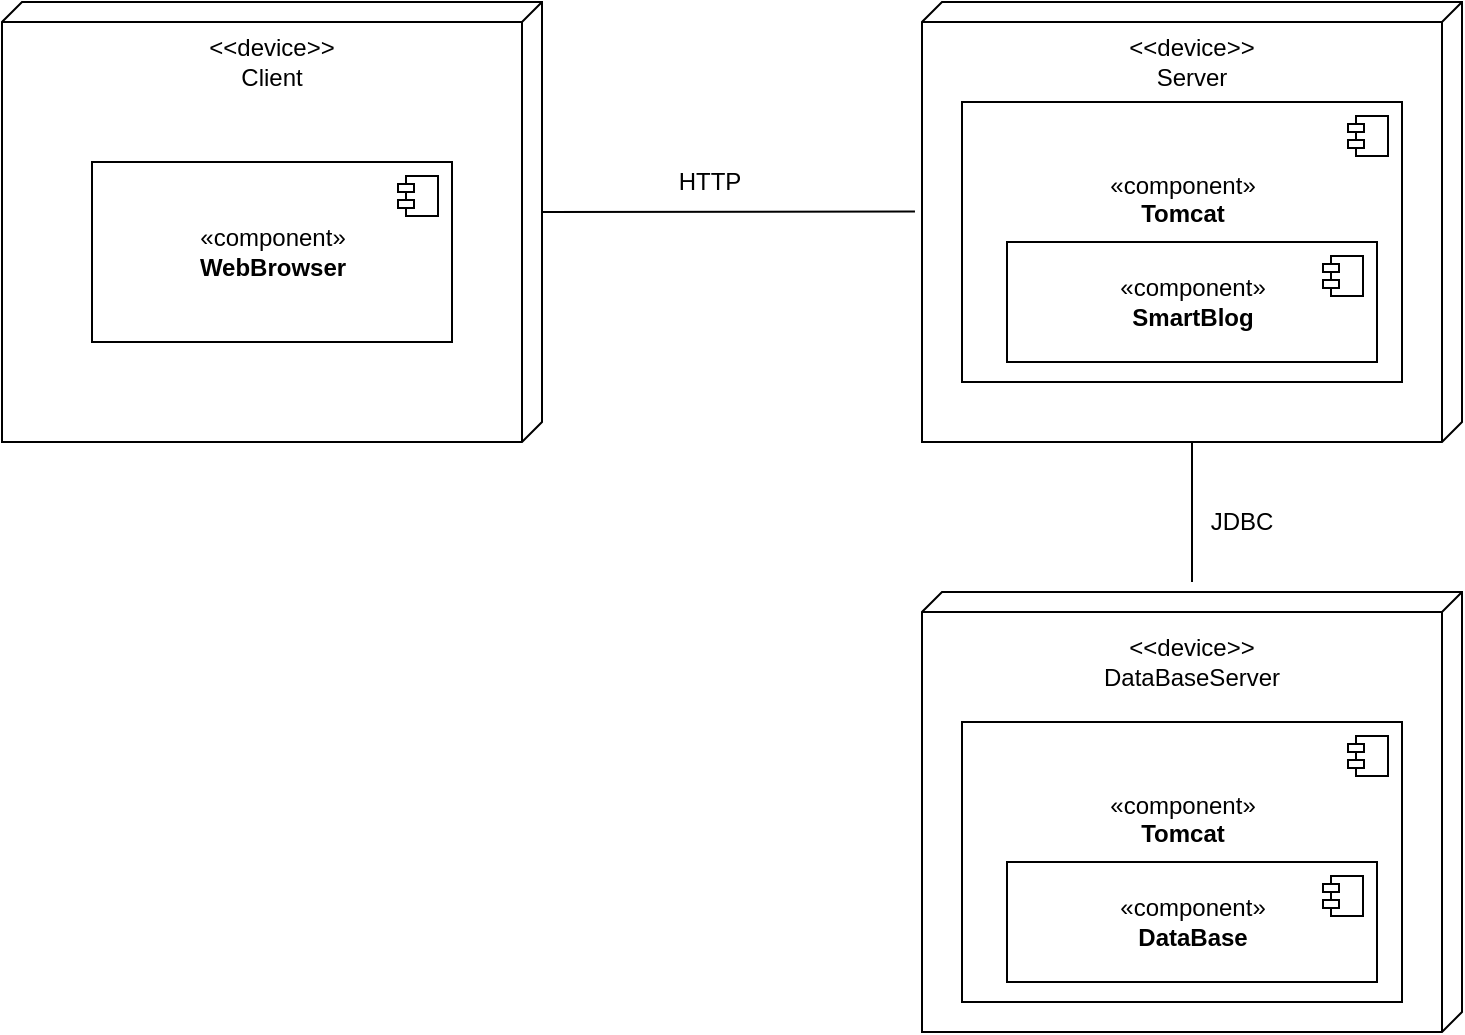 <mxfile version="13.9.9" type="device"><diagram id="kPbPm6qTghXiu_LVIHkh" name="Pagina-1"><mxGraphModel dx="749" dy="556" grid="1" gridSize="10" guides="1" tooltips="1" connect="1" arrows="1" fold="1" page="1" pageScale="1" pageWidth="827" pageHeight="1169" math="0" shadow="0"><root><mxCell id="0"/><mxCell id="1" parent="0"/><mxCell id="LQufN5uuZAqIpbnDiObr-1" value="" style="verticalAlign=top;align=left;spacingTop=8;spacingLeft=2;spacingRight=12;shape=cube;size=10;direction=south;fontStyle=4;html=1;" vertex="1" parent="1"><mxGeometry x="60" y="180" width="270" height="220" as="geometry"/></mxCell><mxCell id="LQufN5uuZAqIpbnDiObr-5" value="«component»&lt;br&gt;&lt;b&gt;WebBrowser&lt;/b&gt;" style="html=1;dropTarget=0;" vertex="1" parent="1"><mxGeometry x="105" y="260" width="180" height="90" as="geometry"/></mxCell><mxCell id="LQufN5uuZAqIpbnDiObr-6" value="" style="shape=module;jettyWidth=8;jettyHeight=4;" vertex="1" parent="LQufN5uuZAqIpbnDiObr-5"><mxGeometry x="1" width="20" height="20" relative="1" as="geometry"><mxPoint x="-27" y="7" as="offset"/></mxGeometry></mxCell><mxCell id="LQufN5uuZAqIpbnDiObr-7" value="&amp;lt;&amp;lt;device&amp;gt;&amp;gt;&lt;br&gt;Client" style="text;html=1;strokeColor=none;fillColor=none;align=center;verticalAlign=middle;whiteSpace=wrap;rounded=0;" vertex="1" parent="1"><mxGeometry x="175" y="200" width="40" height="20" as="geometry"/></mxCell><mxCell id="LQufN5uuZAqIpbnDiObr-17" style="edgeStyle=orthogonalEdgeStyle;rounded=0;orthogonalLoop=1;jettySize=auto;html=1;endArrow=none;endFill=0;" edge="1" parent="1" source="LQufN5uuZAqIpbnDiObr-8"><mxGeometry relative="1" as="geometry"><mxPoint x="655" y="470" as="targetPoint"/></mxGeometry></mxCell><mxCell id="LQufN5uuZAqIpbnDiObr-8" value="" style="verticalAlign=top;align=left;spacingTop=8;spacingLeft=2;spacingRight=12;shape=cube;size=10;direction=south;fontStyle=4;html=1;" vertex="1" parent="1"><mxGeometry x="520" y="180" width="270" height="220" as="geometry"/></mxCell><mxCell id="LQufN5uuZAqIpbnDiObr-9" value="«component»&lt;br&gt;&lt;b&gt;Tomcat&lt;br&gt;&lt;br&gt;&lt;br&gt;&lt;br&gt;&lt;/b&gt;" style="html=1;dropTarget=0;" vertex="1" parent="1"><mxGeometry x="540" y="230" width="220" height="140" as="geometry"/></mxCell><mxCell id="LQufN5uuZAqIpbnDiObr-10" value="" style="shape=module;jettyWidth=8;jettyHeight=4;" vertex="1" parent="LQufN5uuZAqIpbnDiObr-9"><mxGeometry x="1" width="20" height="20" relative="1" as="geometry"><mxPoint x="-27" y="7" as="offset"/></mxGeometry></mxCell><mxCell id="LQufN5uuZAqIpbnDiObr-11" value="&amp;lt;&amp;lt;device&amp;gt;&amp;gt;&lt;br&gt;Server" style="text;html=1;strokeColor=none;fillColor=none;align=center;verticalAlign=middle;whiteSpace=wrap;rounded=0;" vertex="1" parent="1"><mxGeometry x="635" y="200" width="40" height="20" as="geometry"/></mxCell><mxCell id="LQufN5uuZAqIpbnDiObr-12" value="" style="endArrow=none;html=1;exitX=0;exitY=0;exitDx=105;exitDy=0;exitPerimeter=0;entryX=0.476;entryY=1.013;entryDx=0;entryDy=0;entryPerimeter=0;" edge="1" parent="1" source="LQufN5uuZAqIpbnDiObr-1" target="LQufN5uuZAqIpbnDiObr-8"><mxGeometry width="50" height="50" relative="1" as="geometry"><mxPoint x="410" y="280" as="sourcePoint"/><mxPoint x="460" y="230" as="targetPoint"/></mxGeometry></mxCell><mxCell id="LQufN5uuZAqIpbnDiObr-13" value="HTTP" style="text;html=1;strokeColor=none;fillColor=none;align=center;verticalAlign=middle;whiteSpace=wrap;rounded=0;" vertex="1" parent="1"><mxGeometry x="394" y="260" width="40" height="20" as="geometry"/></mxCell><mxCell id="LQufN5uuZAqIpbnDiObr-14" value="" style="verticalAlign=top;align=left;spacingTop=8;spacingLeft=2;spacingRight=12;shape=cube;size=10;direction=south;fontStyle=4;html=1;" vertex="1" parent="1"><mxGeometry x="520" y="475" width="270" height="220" as="geometry"/></mxCell><mxCell id="LQufN5uuZAqIpbnDiObr-18" value="JDBC" style="text;html=1;strokeColor=none;fillColor=none;align=center;verticalAlign=middle;whiteSpace=wrap;rounded=0;" vertex="1" parent="1"><mxGeometry x="660" y="430" width="40" height="20" as="geometry"/></mxCell><mxCell id="LQufN5uuZAqIpbnDiObr-19" value="«component»&lt;br&gt;&lt;b&gt;SmartBlog&lt;/b&gt;" style="html=1;dropTarget=0;" vertex="1" parent="1"><mxGeometry x="562.5" y="300" width="185" height="60" as="geometry"/></mxCell><mxCell id="LQufN5uuZAqIpbnDiObr-20" value="" style="shape=module;jettyWidth=8;jettyHeight=4;" vertex="1" parent="LQufN5uuZAqIpbnDiObr-19"><mxGeometry x="1" width="20" height="20" relative="1" as="geometry"><mxPoint x="-27" y="7" as="offset"/></mxGeometry></mxCell><mxCell id="LQufN5uuZAqIpbnDiObr-21" value="«component»&lt;br&gt;&lt;b&gt;Tomcat&lt;br&gt;&lt;br&gt;&lt;br&gt;&lt;br&gt;&lt;/b&gt;" style="html=1;dropTarget=0;" vertex="1" parent="1"><mxGeometry x="540" y="540" width="220" height="140" as="geometry"/></mxCell><mxCell id="LQufN5uuZAqIpbnDiObr-22" value="" style="shape=module;jettyWidth=8;jettyHeight=4;" vertex="1" parent="LQufN5uuZAqIpbnDiObr-21"><mxGeometry x="1" width="20" height="20" relative="1" as="geometry"><mxPoint x="-27" y="7" as="offset"/></mxGeometry></mxCell><mxCell id="LQufN5uuZAqIpbnDiObr-23" value="«component»&lt;br&gt;&lt;b&gt;DataBase&lt;/b&gt;" style="html=1;dropTarget=0;" vertex="1" parent="1"><mxGeometry x="562.5" y="610" width="185" height="60" as="geometry"/></mxCell><mxCell id="LQufN5uuZAqIpbnDiObr-24" value="" style="shape=module;jettyWidth=8;jettyHeight=4;" vertex="1" parent="LQufN5uuZAqIpbnDiObr-23"><mxGeometry x="1" width="20" height="20" relative="1" as="geometry"><mxPoint x="-27" y="7" as="offset"/></mxGeometry></mxCell><mxCell id="LQufN5uuZAqIpbnDiObr-25" value="&amp;lt;&amp;lt;device&amp;gt;&amp;gt;&lt;br&gt;DataBaseServer" style="text;html=1;strokeColor=none;fillColor=none;align=center;verticalAlign=middle;whiteSpace=wrap;rounded=0;" vertex="1" parent="1"><mxGeometry x="635" y="500" width="40" height="20" as="geometry"/></mxCell></root></mxGraphModel></diagram></mxfile>